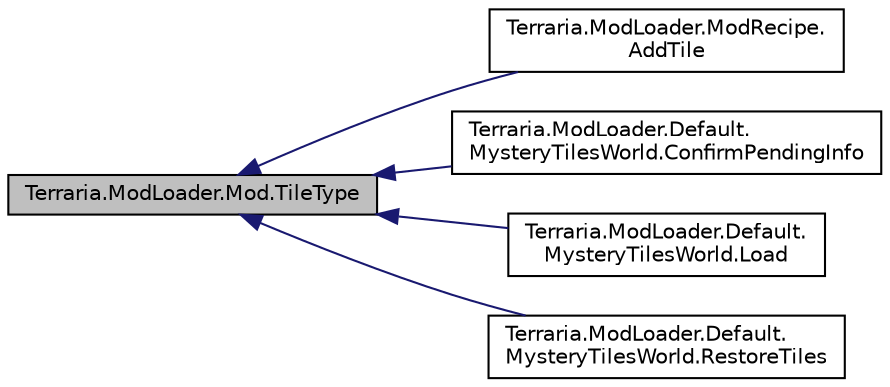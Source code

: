 digraph "Terraria.ModLoader.Mod.TileType"
{
  edge [fontname="Helvetica",fontsize="10",labelfontname="Helvetica",labelfontsize="10"];
  node [fontname="Helvetica",fontsize="10",shape=record];
  rankdir="LR";
  Node370 [label="Terraria.ModLoader.Mod.TileType",height=0.2,width=0.4,color="black", fillcolor="grey75", style="filled", fontcolor="black"];
  Node370 -> Node371 [dir="back",color="midnightblue",fontsize="10",style="solid",fontname="Helvetica"];
  Node371 [label="Terraria.ModLoader.ModRecipe.\lAddTile",height=0.2,width=0.4,color="black", fillcolor="white", style="filled",URL="$class_terraria_1_1_mod_loader_1_1_mod_recipe.html#afc9219b57416de625bf8c14c342419fd"];
  Node370 -> Node372 [dir="back",color="midnightblue",fontsize="10",style="solid",fontname="Helvetica"];
  Node372 [label="Terraria.ModLoader.Default.\lMysteryTilesWorld.ConfirmPendingInfo",height=0.2,width=0.4,color="black", fillcolor="white", style="filled",URL="$class_terraria_1_1_mod_loader_1_1_default_1_1_mystery_tiles_world.html#a3920b02bdd051d4d9445ff23440de1df"];
  Node370 -> Node373 [dir="back",color="midnightblue",fontsize="10",style="solid",fontname="Helvetica"];
  Node373 [label="Terraria.ModLoader.Default.\lMysteryTilesWorld.Load",height=0.2,width=0.4,color="black", fillcolor="white", style="filled",URL="$class_terraria_1_1_mod_loader_1_1_default_1_1_mystery_tiles_world.html#ad8a45161caf3bfc30391440d247c9389"];
  Node370 -> Node374 [dir="back",color="midnightblue",fontsize="10",style="solid",fontname="Helvetica"];
  Node374 [label="Terraria.ModLoader.Default.\lMysteryTilesWorld.RestoreTiles",height=0.2,width=0.4,color="black", fillcolor="white", style="filled",URL="$class_terraria_1_1_mod_loader_1_1_default_1_1_mystery_tiles_world.html#ae3f3558c5711aee8c6af37d272682440"];
}
